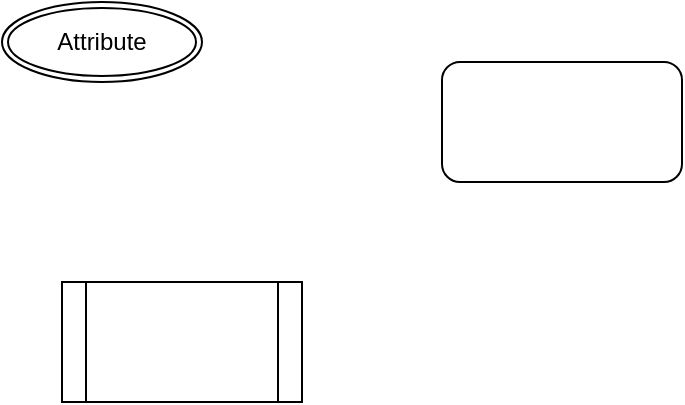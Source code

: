 <mxfile>
    <diagram id="T792RH8ZpctiTBNb5yyP" name="Page-1">
        <mxGraphModel dx="1046" dy="442" grid="1" gridSize="10" guides="1" tooltips="1" connect="1" arrows="1" fold="1" page="1" pageScale="1" pageWidth="850" pageHeight="1100" math="0" shadow="0">
            <root>
                <mxCell id="0"/>
                <mxCell id="1" parent="0"/>
                <mxCell id="bCCw0QaqYVgK1eIRBI_f-1" value="" style="rounded=1;whiteSpace=wrap;html=1;" parent="1" vertex="1">
                    <mxGeometry x="400" y="110" width="120" height="60" as="geometry"/>
                </mxCell>
                <mxCell id="bCCw0QaqYVgK1eIRBI_f-2" value="" style="shape=process;whiteSpace=wrap;html=1;backgroundOutline=1;" parent="1" vertex="1">
                    <mxGeometry x="210" y="220" width="120" height="60" as="geometry"/>
                </mxCell>
                <mxCell id="2" value="Attribute" style="ellipse;shape=doubleEllipse;margin=3;whiteSpace=wrap;html=1;align=center;" vertex="1" parent="1">
                    <mxGeometry x="180" y="80" width="100" height="40" as="geometry"/>
                </mxCell>
            </root>
        </mxGraphModel>
    </diagram>
</mxfile>